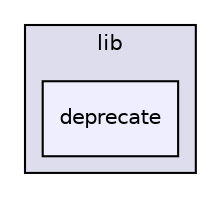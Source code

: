 digraph "deprecate" {
  compound=true
  node [ fontsize="10", fontname="Helvetica"];
  edge [ labelfontsize="10", labelfontname="Helvetica"];
  subgraph clusterdir_9f13e7e48b1dae88d68f6e470b94897e {
    graph [ bgcolor="#ddddee", pencolor="black", label="lib" fontname="Helvetica", fontsize="10", URL="dir_9f13e7e48b1dae88d68f6e470b94897e.html"]
  dir_8425773b281009bda9f9289d5c0ae7ee [shape=box, label="deprecate", style="filled", fillcolor="#eeeeff", pencolor="black", URL="dir_8425773b281009bda9f9289d5c0ae7ee.html"];
  }
}
